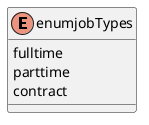 @startuml "enum for jobTypes"
    enum enumjobTypes {
        fulltime
        parttime
        contract
    }
@enduml